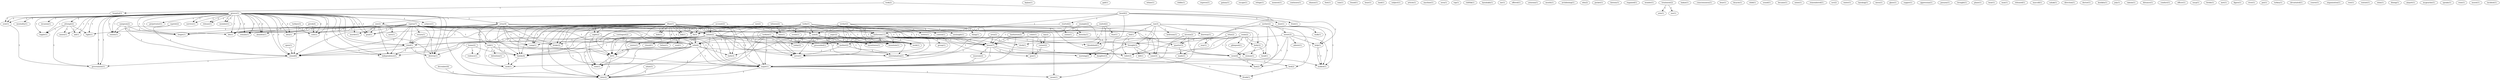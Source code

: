 digraph G {
  home [ label="home(2)" ];
  violence [ label="violence(1)" ];
  family [ label="family(4)" ];
  mob [ label="mob(1)" ];
  kojian [ label="kojian(1)" ];
  ilhan [ label="ilhan(1)" ];
  infant [ label="infant(2)" ];
  hide [ label="hide(1)" ];
  camp [ label="camp(1)" ];
  broke [ label="broke(2)" ];
  bathroom [ label="bathroom(11)" ];
  tried [ label="tried(1)" ];
  night [ label="night(2)" ];
  fell [ label="fell(1)" ];
  th [ label="th(3)" ];
  house [ label="house(7)" ];
  wife [ label="wife(6)" ];
  saw [ label="saw(4)" ];
  dr [ label="dr(5)" ];
  bath [ label="bath(3)" ];
  came [ label="came(3)" ];
  visit [ label="visit(1)" ];
  major [ label="major(1)" ];
  duty [ label="duty(2)" ];
  gall [ label="gall(1)" ];
  whine [ label="whine(1)" ];
  riddle [ label="riddle(1)" ];
  example [ label="example(2)" ];
  barbarism [ label="barbarism(2)" ];
  bloodshed [ label="bloodshed(1)" ];
  express [ label="express(1)" ];
  galaxy [ label="galaxy(1)" ];
  escape [ label="escape(1)" ];
  refuge [ label="refuge(1)" ];
  moment [ label="moment(1)" ];
  continues [ label="continues(1)" ];
  ohanus [ label="ohanus(1)" ];
  foot [ label="foot(1)" ];
  rain [ label="rain(1)" ];
  greece [ label="greece(5)" ];
  army [ label="army(4)" ];
  achieve [ label="achieve(1)" ];
  attempt [ label="attempt(2)" ];
  mentality [ label="mentality(1)" ];
  right [ label="right(1)" ];
  annex [ label="annex(1)" ];
  invasion [ label="invasion(1)" ];
  perpetrator [ label="perpetrator(1)" ];
  aid [ label="aid(1)" ];
  murder [ label="murder(1)" ];
  release [ label="release(1)" ];
  member [ label="member(1)" ];
  survive [ label="survive(1)" ];
  topple [ label="topple(1)" ];
  independence [ label="independence(1)" ];
  goal [ label="goal(1)" ];
  destroy [ label="destroy(1)" ];
  remain [ label="remain(1)" ];
  abandon [ label="abandon(1)" ];
  sent [ label="sent(1)" ];
  idea [ label="idea(1)" ];
  enosis [ label="enosis(1)" ];
  island [ label="island(6)" ];
  cost [ label="cost(1)" ];
  forget [ label="forget(1)" ];
  government [ label="government(1)" ];
  life [ label="life(1)" ];
  ilhan [ label="ilhan(1)" ];
  found [ label="found(1)" ];
  told [ label="told(1)" ];
  exists [ label="exists(1)" ];
  closed [ label="closed(1)" ];
  father [ label="father(1)" ];
  soul [ label="soul(1)" ];
  proceeded [ label="proceeded(1)" ];
  today [ label="today(2)" ];
  work [ label="work(1)" ];
  mountain [ label="mountain(1)" ];
  serve [ label="serve(1)" ];
  extermination [ label="extermination(1)" ];
  hour [ label="hour(1)" ];
  help [ label="help(2)" ];
  walked [ label="walked(1)" ];
  land [ label="land(1)" ];
  open [ label="open(1)" ];
  subject [ label="subject(1)" ];
  article [ label="article(1)" ];
  machine [ label="machine(1)" ];
  lay [ label="lay(2)" ];
  corner [ label="corner(2)" ];
  sera [ label="sera(1)" ];
  witness [ label="witness(2)" ];
  event [ label="event(1)" ];
  date [ label="date(1)" ];
  heard [ label="heard(2)" ];
  started [ label="started(2)" ];
  one [ label="one(2)" ];
  door [ label="door(1)" ];
  front [ label="front(1)" ];
  moan [ label="moan(1)" ];
  help [ label="help(1)" ];
  top [ label="top(1)" ];
  chiftlik [ label="chiftlik(1)" ];
  karabakh [ label="karabakh(1)" ];
  mr [ label="mr(1)" ];
  ran [ label="ran(3)" ];
  bedroom [ label="bedroom(1)" ];
  doorway [ label="doorway(1)" ];
  body [ label="body(2)" ];
  hid [ label="hid(1)" ];
  thought [ label="thought(3)" ];
  bed [ label="bed(2)" ];
  toilet [ label="toilet(3)" ];
  offered [ label="offered(1)" ];
  cyprus [ label="cyprus(7)" ];
  quarter [ label="quarter(3)" ];
  went [ label="went(4)" ];
  return [ label="return(1)" ];
  ferocity [ label="ferocity(1)" ];
  armenia [ label="armenia(1)" ];
  mouth [ label="mouth(1)" ];
  waited [ label="waited(2)" ];
  fear [ label="fear(1)" ];
  morning [ label="morning(2)" ];
  clock [ label="clock(1)" ];
  archibishop [ label="archibishop(1)" ];
  edu [ label="edu(2)" ];
  pocket [ label="pocket(1)" ];
  history [ label="history(1)" ];
  regained [ label="regained(1)" ];
  account [ label="account(2)" ];
  wonder [ label="wonder(1)" ];
  treatment [ label="treatment(2)" ];
  arm [ label="arm(1)" ];
  use [ label="use(1)" ];
  hakan [ label="hakan(1)" ];
  consciousness [ label="consciousness(1)" ];
  bear [ label="bear(1)" ];
  greece [ label="greece(1)" ];
  took [ label="took(2)" ];
  hospital [ label="hospital(3)" ];
  bicycle [ label="bicycle(1)" ];
  child [ label="child(1)" ];
  sound [ label="sound(1)" ];
  area [ label="area(2)" ];
  became [ label="became(1)" ];
  noise [ label="noise(1)" ];
  group [ label="group(1)" ];
  mother [ label="mother(2)" ];
  contingent [ label="contingent(2)" ];
  come [ label="come(1)" ];
  gun [ label="gun(1)" ];
  remembered [ label="remembered(1)" ];
  ucr [ label="ucr(2)" ];
  water [ label="water(1)" ];
  karabag [ label="karabag(1)" ];
  mess [ label="mess(1)" ];
  room [ label="room(2)" ];
  woman [ label="woman(1)" ];
  head [ label="head(1)" ];
  glimpsed [ label="glimpsed(1)" ];
  save [ label="save(1)" ];
  turks [ label="turks(1)" ];
  control [ label="control(1)" ];
  onslaught [ label="onslaught(1)" ];
  thing [ label="thing(1)" ];
  writes [ label="writes(1)" ];
  find [ label="find(2)" ];
  glass [ label="glass(1)" ];
  novber [ label="novber(2)" ];
  street [ label="street(3)" ];
  walk [ label="walk(1)" ];
  daughter [ label="daughter(3)" ];
  irfan [ label="irfan(2)" ];
  way [ label="way(1)" ];
  made [ label="made(1)" ];
  supper [ label="supper(1)" ];
  eye [ label="eye(2)" ];
  cypriot [ label="cypriot(2)" ];
  appressian [ label="appressian(1)" ];
  detention [ label="detention(1)" ];
  january [ label="january(1)" ];
  brought [ label="brought(1)" ];
  plane [ label="plane(1)" ];
  hear [ label="hear(1)" ];
  max [ label="max(1)" ];
  released [ label="released(1)" ];
  admist [ label="admist(1)" ];
  maccoll [ label="maccoll(1)" ];
  sampson [ label="sampson(2)" ];
  sahak [ label="sahak(1)" ];
  serdar [ label="serdar(2)" ];
  zuma [ label="zuma(1)" ];
  eyewitness [ label="eyewitness(1)" ];
  museum [ label="museum(2)" ];
  kill [ label="kill(1)" ];
  direction [ label="direction(1)" ];
  doctor [ label="doctor(1)" ];
  nicosia [ label="nicosia(2)" ];
  koshklu [ label="koshklu(1)" ];
  july [ label="july(1)" ];
  taksim [ label="taksim(1)" ];
  distance [ label="distance(1)" ];
  conduct [ label="conduct(1)" ];
  officer [ label="officer(1)" ];
  uucp [ label="uucp(1)" ];
  feride [ label="feride(1)" ];
  drank [ label="drank(1)" ];
  met [ label="met(1)" ];
  turkish [ label="turkish(1)" ];
  argic [ label="argic(2)" ];
  figaro [ label="figaro(1)" ];
  river [ label="river(1)" ];
  turkiye [ label="turkiye(3)" ];
  put [ label="put(1)" ];
  turkey [ label="turkey(1)" ];
  devastated [ label="devastated(1)" ];
  course [ label="course(1)" ];
  organization [ label="organization(1)" ];
  rest [ label="rest(1)" ];
  watnxt [ label="watnxt(1)" ];
  greek [ label="greek(4)" ];
  ishin [ label="ishin(1)" ];
  dining [ label="dining(1)" ];
  nihat [ label="nihat(5)" ];
  airport [ label="airport(1)" ];
  mcgeachie [ label="mcgeachie(1)" ];
  december [ label="december(4)" ];
  speaks [ label="speaks(1)" ];
  rene [ label="rene(1)" ];
  murat [ label="murat(1)" ];
  incident [ label="incident(1)" ];
  home -> violence [ label="1" ];
  home -> family [ label="1" ];
  home -> mob [ label="1" ];
  ilhan -> infant [ label="1" ];
  ilhan -> hide [ label="1" ];
  ilhan -> camp [ label="1" ];
  ilhan -> broke [ label="1" ];
  ilhan -> bathroom [ label="2" ];
  ilhan -> tried [ label="1" ];
  ilhan -> night [ label="2" ];
  ilhan -> fell [ label="1" ];
  ilhan -> th [ label="3" ];
  ilhan -> house [ label="2" ];
  ilhan -> wife [ label="4" ];
  ilhan -> saw [ label="1" ];
  ilhan -> family [ label="1" ];
  ilhan -> dr [ label="2" ];
  ilhan -> bath [ label="3" ];
  ilhan -> came [ label="1" ];
  ilhan -> visit [ label="1" ];
  ilhan -> major [ label="2" ];
  ilhan -> duty [ label="2" ];
  example -> barbarism [ label="1" ];
  example -> bloodshed [ label="1" ];
  greece -> army [ label="1" ];
  greece -> achieve [ label="1" ];
  greece -> attempt [ label="2" ];
  greece -> mentality [ label="1" ];
  greece -> right [ label="1" ];
  greece -> annex [ label="1" ];
  greece -> invasion [ label="1" ];
  greece -> perpetrator [ label="1" ];
  greece -> aid [ label="1" ];
  greece -> murder [ label="1" ];
  greece -> tried [ label="1" ];
  greece -> release [ label="1" ];
  greece -> member [ label="1" ];
  greece -> survive [ label="1" ];
  greece -> topple [ label="1" ];
  greece -> independence [ label="1" ];
  greece -> goal [ label="1" ];
  greece -> destroy [ label="1" ];
  greece -> remain [ label="2" ];
  greece -> abandon [ label="2" ];
  greece -> sent [ label="1" ];
  greece -> idea [ label="2" ];
  greece -> enosis [ label="1" ];
  greece -> island [ label="3" ];
  greece -> cost [ label="2" ];
  greece -> forget [ label="1" ];
  greece -> government [ label="1" ];
  greece -> life [ label="1" ];
  ilhan -> infant [ label="1" ];
  ilhan -> hide [ label="1" ];
  ilhan -> camp [ label="1" ];
  ilhan -> broke [ label="1" ];
  ilhan -> bathroom [ label="2" ];
  ilhan -> tried [ label="1" ];
  ilhan -> night [ label="2" ];
  ilhan -> fell [ label="1" ];
  ilhan -> th [ label="3" ];
  ilhan -> house [ label="2" ];
  ilhan -> wife [ label="4" ];
  ilhan -> saw [ label="1" ];
  ilhan -> family [ label="1" ];
  ilhan -> dr [ label="2" ];
  ilhan -> bath [ label="3" ];
  ilhan -> came [ label="1" ];
  ilhan -> visit [ label="1" ];
  ilhan -> major [ label="2" ];
  ilhan -> duty [ label="2" ];
  army -> infant [ label="1" ];
  army -> right [ label="1" ];
  army -> camp [ label="1" ];
  army -> broke [ label="1" ];
  army -> bathroom [ label="1" ];
  army -> violence [ label="1" ];
  army -> told [ label="1" ];
  army -> house [ label="2" ];
  army -> wife [ label="1" ];
  army -> family [ label="1" ];
  army -> dr [ label="1" ];
  army -> mob [ label="1" ];
  army -> major [ label="3" ];
  army -> duty [ label="1" ];
  infant -> exists [ label="1" ];
  infant -> closed [ label="1" ];
  infant -> father [ label="1" ];
  infant -> soul [ label="1" ];
  infant -> camp [ label="1" ];
  infant -> broke [ label="1" ];
  infant -> proceeded [ label="1" ];
  infant -> today [ label="1" ];
  infant -> house [ label="1" ];
  infant -> dr [ label="1" ];
  infant -> work [ label="1" ];
  infant -> major [ label="1" ];
  infant -> mountain [ label="1" ];
  infant -> serve [ label="1" ];
  infant -> extermination [ label="1" ];
  infant -> duty [ label="1" ];
  attempt -> right [ label="1" ];
  attempt -> annex [ label="1" ];
  attempt -> aid [ label="1" ];
  attempt -> topple [ label="1" ];
  attempt -> government [ label="1" ];
  help -> walked [ label="1" ];
  open -> island [ label="1" ];
  lay -> corner [ label="1" ];
  witness -> event [ label="1" ];
  witness -> date [ label="1" ];
  witness -> th [ label="1" ];
  heard -> started [ label="1" ];
  heard -> bathroom [ label="1" ];
  heard -> one [ label="1" ];
  heard -> door [ label="1" ];
  heard -> front [ label="1" ];
  heard -> moan [ label="1" ];
  heard -> help [ label="1" ];
  ran -> bathroom [ label="1" ];
  ran -> bedroom [ label="1" ];
  ran -> doorway [ label="1" ];
  ran -> body [ label="1" ];
  ran -> hid [ label="1" ];
  ran -> thought [ label="1" ];
  ran -> saw [ label="1" ];
  ran -> bed [ label="1" ];
  ran -> toilet [ label="2" ];
  cyprus -> camp [ label="1" ];
  cyprus -> murder [ label="1" ];
  cyprus -> broke [ label="1" ];
  cyprus -> bathroom [ label="1" ];
  cyprus -> tried [ label="1" ];
  cyprus -> independence [ label="1" ];
  cyprus -> goal [ label="1" ];
  cyprus -> destroy [ label="1" ];
  cyprus -> house [ label="3" ];
  cyprus -> wife [ label="1" ];
  cyprus -> quarter [ label="1" ];
  cyprus -> remain [ label="1" ];
  cyprus -> abandon [ label="1" ];
  cyprus -> dr [ label="1" ];
  cyprus -> idea [ label="1" ];
  cyprus -> island [ label="2" ];
  cyprus -> major [ label="3" ];
  cyprus -> cost [ label="1" ];
  cyprus -> went [ label="1" ];
  cyprus -> forget [ label="1" ];
  cyprus -> return [ label="1" ];
  cyprus -> duty [ label="1" ];
  cyprus -> life [ label="1" ];
  started -> bathroom [ label="1" ];
  started -> house [ label="1" ];
  started -> ferocity [ label="1" ];
  waited -> bathroom [ label="1" ];
  waited -> fear [ label="1" ];
  waited -> morning [ label="1" ];
  waited -> clock [ label="1" ];
  account -> date [ label="1" ];
  account -> th [ label="1" ];
  treatment -> arm [ label="1" ];
  treatment -> use [ label="1" ];
  greece -> tried [ label="1" ];
  greece -> release [ label="1" ];
  greece -> member [ label="1" ];
  greece -> survive [ label="1" ];
  greece -> topple [ label="1" ];
  greece -> independence [ label="1" ];
  greece -> goal [ label="1" ];
  greece -> destroy [ label="1" ];
  greece -> remain [ label="2" ];
  greece -> abandon [ label="2" ];
  greece -> sent [ label="1" ];
  greece -> idea [ label="2" ];
  greece -> enosis [ label="1" ];
  greece -> island [ label="3" ];
  greece -> cost [ label="2" ];
  greece -> forget [ label="1" ];
  greece -> government [ label="1" ];
  greece -> life [ label="1" ];
  took -> hospital [ label="1" ];
  took -> toilet [ label="1" ];
  area -> house [ label="1" ];
  area -> bloodshed [ label="1" ];
  area -> major [ label="1" ];
  bathroom -> tried [ label="1" ];
  bathroom -> proceeded [ label="1" ];
  bathroom -> today [ label="1" ];
  bathroom -> group [ label="1" ];
  bathroom -> house [ label="1" ];
  bathroom -> thought [ label="1" ];
  bathroom -> wife [ label="1" ];
  bathroom -> toilet [ label="2" ];
  bathroom -> work [ label="1" ];
  bathroom -> morning [ label="1" ];
  bathroom -> mountain [ label="1" ];
  bathroom -> clock [ label="1" ];
  bathroom -> mother [ label="2" ];
  bathroom -> serve [ label="1" ];
  bathroom -> extermination [ label="1" ];
  contingent -> wife [ label="1" ];
  contingent -> duty [ label="1" ];
  tried -> independence [ label="1" ];
  tried -> destroy [ label="1" ];
  tried -> island [ label="1" ];
  come -> house [ label="1" ];
  come -> corner [ label="1" ];
  come -> gun [ label="1" ];
  room -> body [ label="1" ];
  room -> thought [ label="1" ];
  room -> woman [ label="1" ];
  room -> toilet [ label="1" ];
  room -> head [ label="1" ];
  room -> glimpsed [ label="1" ];
  one -> independence [ label="1" ];
  one -> goal [ label="1" ];
  one -> destroy [ label="1" ];
  one -> save [ label="1" ];
  one -> island [ label="1" ];
  one -> moan [ label="1" ];
  one -> forget [ label="1" ];
  one -> life [ label="1" ];
  turks -> independence [ label="1" ];
  turks -> th [ label="1" ];
  turks -> goal [ label="1" ];
  turks -> destroy [ label="1" ];
  turks -> control [ label="1" ];
  turks -> onslaught [ label="1" ];
  turks -> thing [ label="1" ];
  turks -> wife [ label="1" ];
  turks -> ferocity [ label="1" ];
  turks -> saw [ label="1" ];
  turks -> dr [ label="1" ];
  turks -> island [ label="1" ];
  turks -> work [ label="1" ];
  turks -> mountain [ label="1" ];
  turks -> writes [ label="1" ];
  turks -> forget [ label="1" ];
  turks -> find [ label="1" ];
  turks -> mother [ label="1" ];
  turks -> serve [ label="1" ];
  turks -> extermination [ label="1" ];
  turks -> life [ label="1" ];
  night -> wife [ label="1" ];
  night -> family [ label="1" ];
  night -> visit [ label="1" ];
  novber -> street [ label="1" ];
  novber -> walk [ label="1" ];
  novber -> daughter [ label="2" ];
  novber -> help [ label="1" ];
  novber -> went [ label="1" ];
  novber -> walked [ label="1" ];
  novber -> find [ label="1" ];
  irfan -> way [ label="1" ];
  irfan -> quarter [ label="1" ];
  irfan -> made [ label="1" ];
  irfan -> major [ label="1" ];
  eye -> date [ label="1" ];
  eye -> th [ label="1" ];
  cypriot -> enosis [ label="1" ];
  cypriot -> island [ label="1" ];
  told -> family [ label="1" ];
  told -> mob [ label="1" ];
  told -> detention [ label="1" ];
  told -> major [ label="1" ];
  th -> wife [ label="2" ];
  th -> family [ label="1" ];
  th -> dr [ label="1" ];
  th -> visit [ label="1" ];
  barbarism -> house [ label="1" ];
  barbarism -> major [ label="1" ];
  hospital -> sent [ label="1" ];
  street -> house [ label="1" ];
  street -> admist [ label="1" ];
  street -> major [ label="1" ];
  street -> help [ label="2" ];
  street -> walked [ label="1" ];
  street -> find [ label="1" ];
  sampson -> enosis [ label="1" ];
  sampson -> island [ label="1" ];
  sampson -> forget [ label="1" ];
  sampson -> life [ label="1" ];
  body -> woman [ label="1" ];
  body -> head [ label="1" ];
  hid -> wife [ label="1" ];
  hid -> toilet [ label="1" ];
  serdar -> saw [ label="1" ];
  serdar -> zuma [ label="1" ];
  serdar -> family [ label="1" ];
  serdar -> work [ label="1" ];
  serdar -> eyewitness [ label="1" ];
  serdar -> mountain [ label="1" ];
  serdar -> mother [ label="1" ];
  serdar -> serve [ label="1" ];
  serdar -> extermination [ label="1" ];
  house -> museum [ label="1" ];
  house -> daughter [ label="1" ];
  house -> major [ label="1" ];
  house -> gun [ label="1" ];
  house -> went [ label="1" ];
  thought -> kill [ label="1" ];
  thought -> came [ label="1" ];
  thought -> morning [ label="1" ];
  wife -> family [ label="1" ];
  wife -> dr [ label="2" ];
  wife -> bath [ label="1" ];
  wife -> toilet [ label="1" ];
  wife -> visit [ label="1" ];
  wife -> major [ label="1" ];
  wife -> duty [ label="1" ];
  nicosia -> bloodshed [ label="1" ];
  nicosia -> quarter [ label="1" ];
  nicosia -> major [ label="1" ];
  nicosia -> went [ label="1" ];
  saw -> bath [ label="1" ];
  saw -> work [ label="1" ];
  saw -> mountain [ label="1" ];
  saw -> mother [ label="1" ];
  saw -> serve [ label="1" ];
  saw -> extermination [ label="1" ];
  quarter -> made [ label="1" ];
  museum -> major [ label="1" ];
  family -> mob [ label="1" ];
  dr -> visit [ label="1" ];
  dr -> major [ label="2" ];
  dr -> duty [ label="2" ];
  sent -> government [ label="1" ];
  came -> bed [ label="1" ];
  came -> drank [ label="1" ];
  bed -> drank [ label="1" ];
  turkish -> mob [ label="1" ];
  turkish -> island [ label="3" ];
  turkish -> work [ label="2" ];
  turkish -> major [ label="3" ];
  turkish -> eyewitness [ label="1" ];
  turkish -> mountain [ label="2" ];
  turkish -> went [ label="2" ];
  turkish -> mother [ label="2" ];
  turkish -> serve [ label="2" ];
  turkish -> extermination [ label="2" ];
  turkish -> duty [ label="1" ];
  corner -> gun [ label="1" ];
  argic -> work [ label="1" ];
  argic -> eyewitness [ label="1" ];
  argic -> mountain [ label="1" ];
  argic -> mother [ label="1" ];
  argic -> serve [ label="1" ];
  argic -> extermination [ label="1" ];
  turkiye -> island [ label="2" ];
  turkiye -> cost [ label="1" ];
  island -> government [ label="1" ];
  major -> moan [ label="1" ];
  major -> duty [ label="1" ];
  greek -> cost [ label="1" ];
  nihat -> duty [ label="2" ];
  help -> walked [ label="1" ];
  went -> walked [ label="1" ];
  went -> find [ label="1" ];
  december -> duty [ label="1" ];
  mother -> serve [ label="1" ];
  mother -> extermination [ label="1" ];
}
